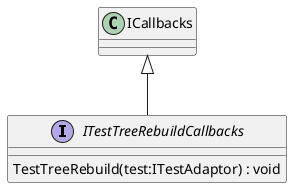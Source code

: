 @startuml
interface ITestTreeRebuildCallbacks {
    TestTreeRebuild(test:ITestAdaptor) : void
}
ICallbacks <|-- ITestTreeRebuildCallbacks
@enduml
